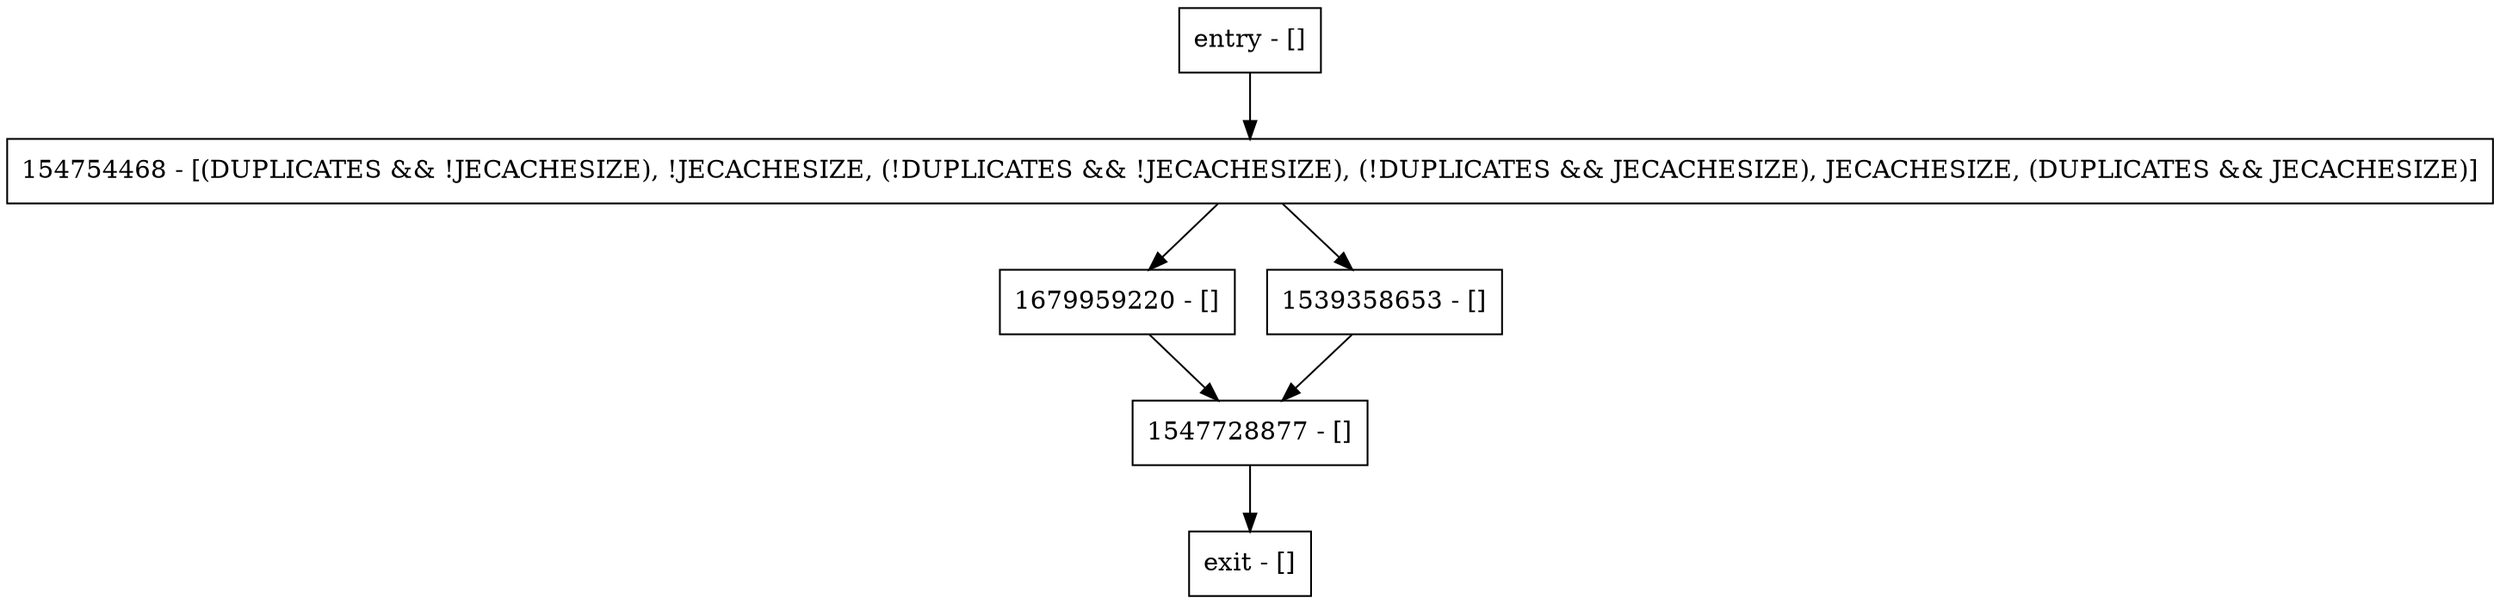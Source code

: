 digraph replicatedBitSet {
node [shape=record];
1547728877 [label="1547728877 - []"];
entry [label="entry - []"];
exit [label="exit - []"];
1679959220 [label="1679959220 - []"];
154754468 [label="154754468 - [(DUPLICATES && !JECACHESIZE), !JECACHESIZE, (!DUPLICATES && !JECACHESIZE), (!DUPLICATES && JECACHESIZE), JECACHESIZE, (DUPLICATES && JECACHESIZE)]"];
1539358653 [label="1539358653 - []"];
entry;
exit;
1547728877 -> exit;
entry -> 154754468;
1679959220 -> 1547728877;
154754468 -> 1679959220;
154754468 -> 1539358653;
1539358653 -> 1547728877;
}
